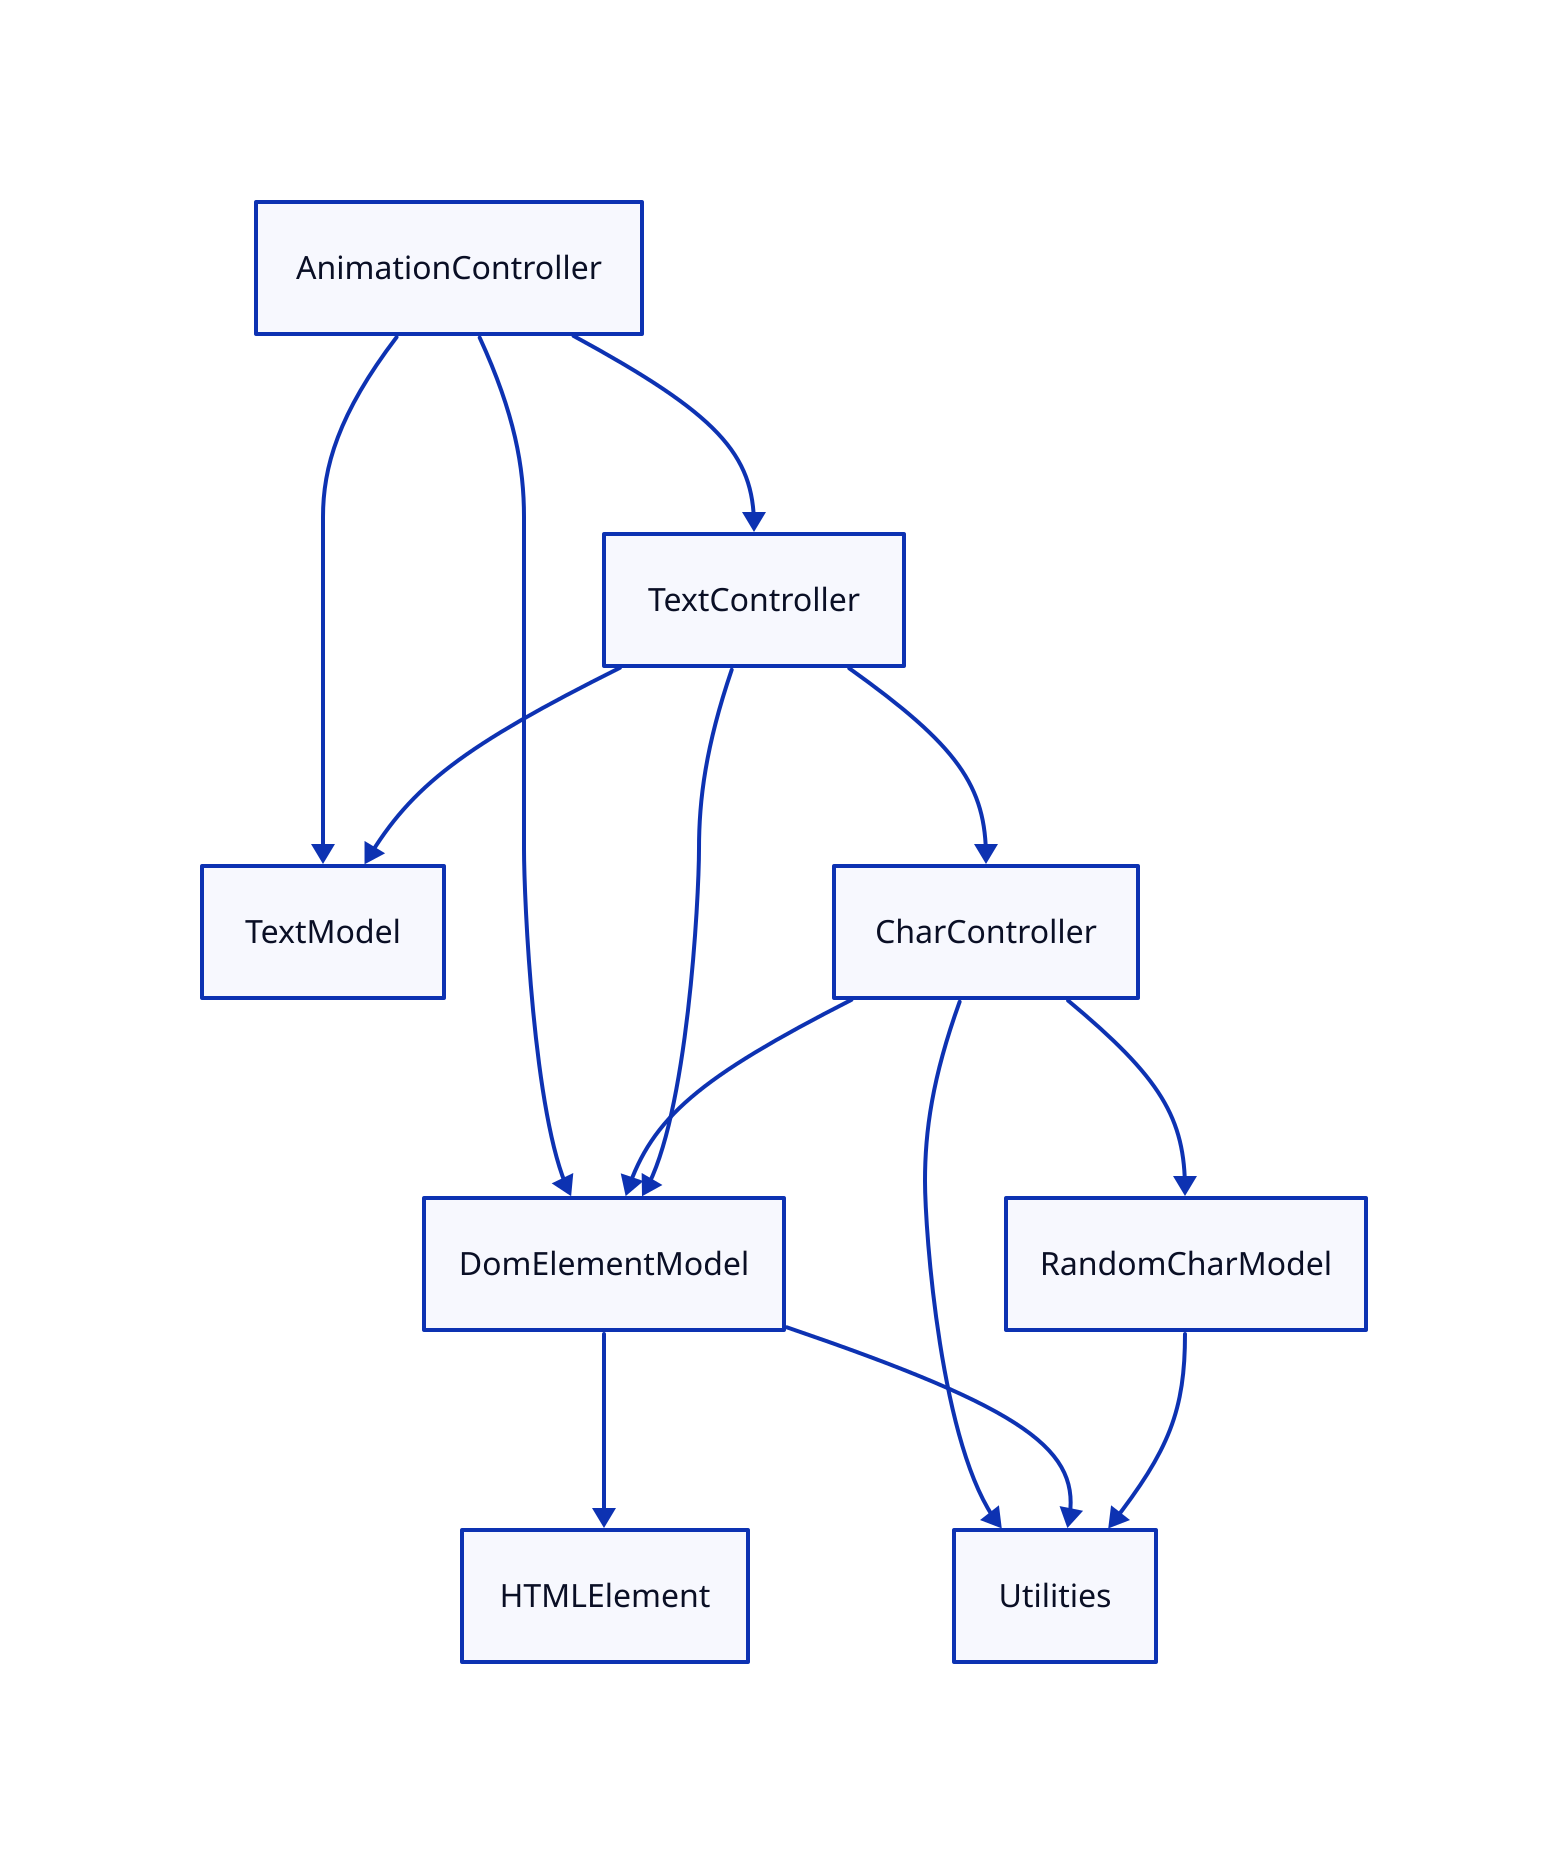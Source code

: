 AnimationController -> DomElementModel
AnimationController -> TextController
AnimationController -> TextModel
CharController -> RandomCharModel
CharController -> DomElementModel
CharController -> Utilities
TextController -> CharController
TextController -> TextModel
TextController -> DomElementModel

DomElementModel -> HTMLElement
DomElementModel -> Utilities
RandomCharModel -> Utilities



